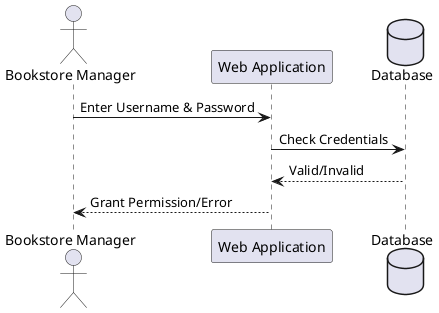 @startuml
actor "Bookstore Manager" as manager
participant "Web Application" as webapp
database "Database" as db

manager -> webapp: Enter Username & Password
webapp -> db: Check Credentials
db --> webapp: Valid/Invalid
webapp --> manager: Grant Permission/Error
@enduml
